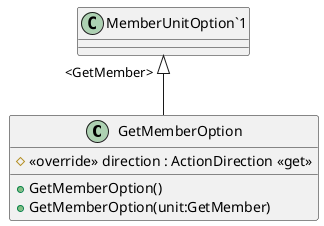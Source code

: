 @startuml
class GetMemberOption {
    + GetMemberOption()
    + GetMemberOption(unit:GetMember)
    # <<override>> direction : ActionDirection <<get>>
}
"MemberUnitOption`1" "<GetMember>" <|-- GetMemberOption
@enduml

